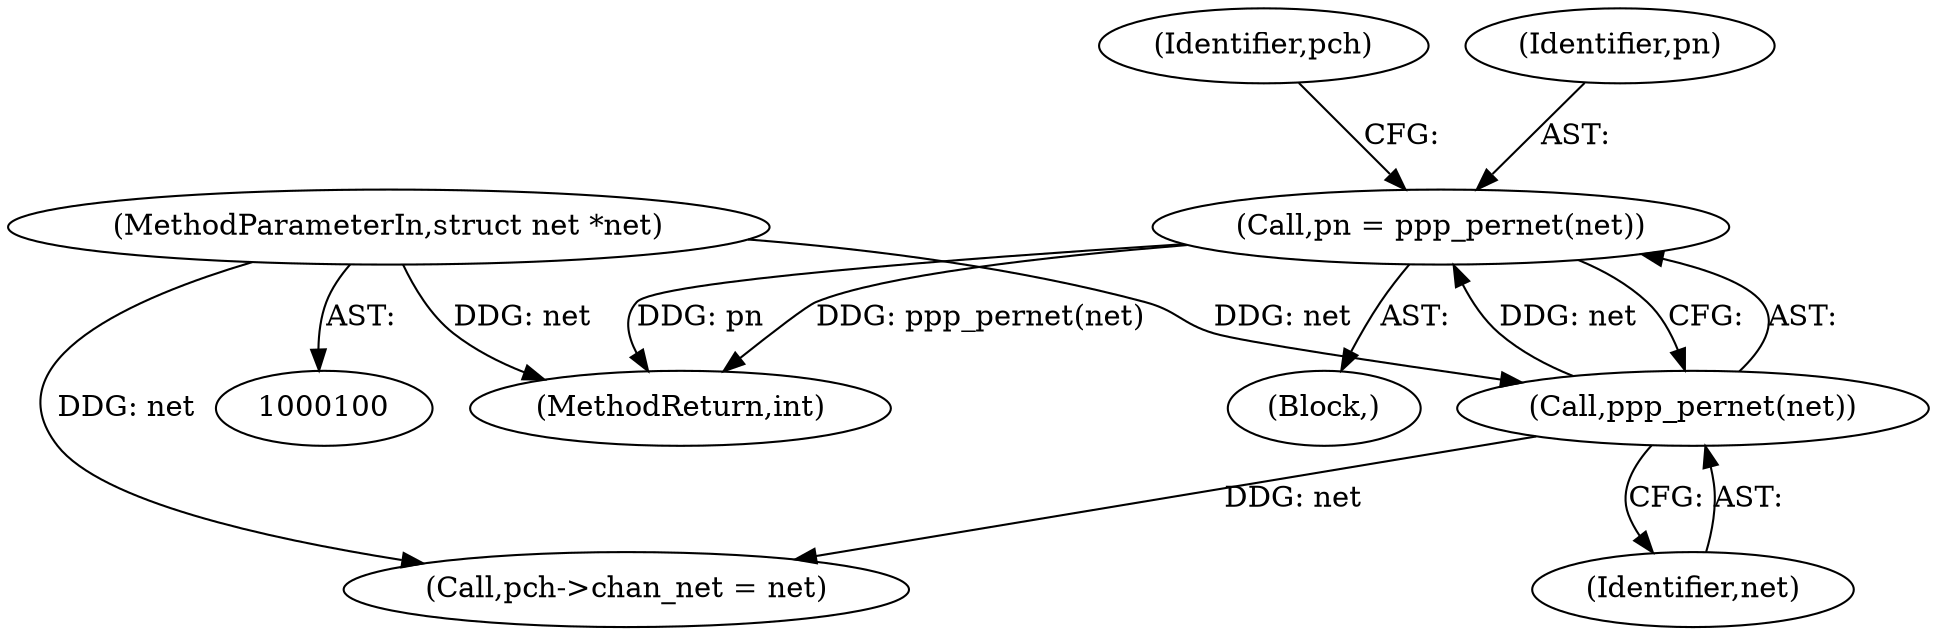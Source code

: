 digraph "0_linux_1f461dcdd296eecedaffffc6bae2bfa90bd7eb89@pointer" {
"1000118" [label="(Call,pn = ppp_pernet(net))"];
"1000120" [label="(Call,ppp_pernet(net))"];
"1000101" [label="(MethodParameterIn,struct net *net)"];
"1000132" [label="(Call,pch->chan_net = net)"];
"1000124" [label="(Identifier,pch)"];
"1000212" [label="(MethodReturn,int)"];
"1000119" [label="(Identifier,pn)"];
"1000103" [label="(Block,)"];
"1000121" [label="(Identifier,net)"];
"1000120" [label="(Call,ppp_pernet(net))"];
"1000101" [label="(MethodParameterIn,struct net *net)"];
"1000118" [label="(Call,pn = ppp_pernet(net))"];
"1000118" -> "1000103"  [label="AST: "];
"1000118" -> "1000120"  [label="CFG: "];
"1000119" -> "1000118"  [label="AST: "];
"1000120" -> "1000118"  [label="AST: "];
"1000124" -> "1000118"  [label="CFG: "];
"1000118" -> "1000212"  [label="DDG: ppp_pernet(net)"];
"1000118" -> "1000212"  [label="DDG: pn"];
"1000120" -> "1000118"  [label="DDG: net"];
"1000120" -> "1000121"  [label="CFG: "];
"1000121" -> "1000120"  [label="AST: "];
"1000101" -> "1000120"  [label="DDG: net"];
"1000120" -> "1000132"  [label="DDG: net"];
"1000101" -> "1000100"  [label="AST: "];
"1000101" -> "1000212"  [label="DDG: net"];
"1000101" -> "1000132"  [label="DDG: net"];
}
